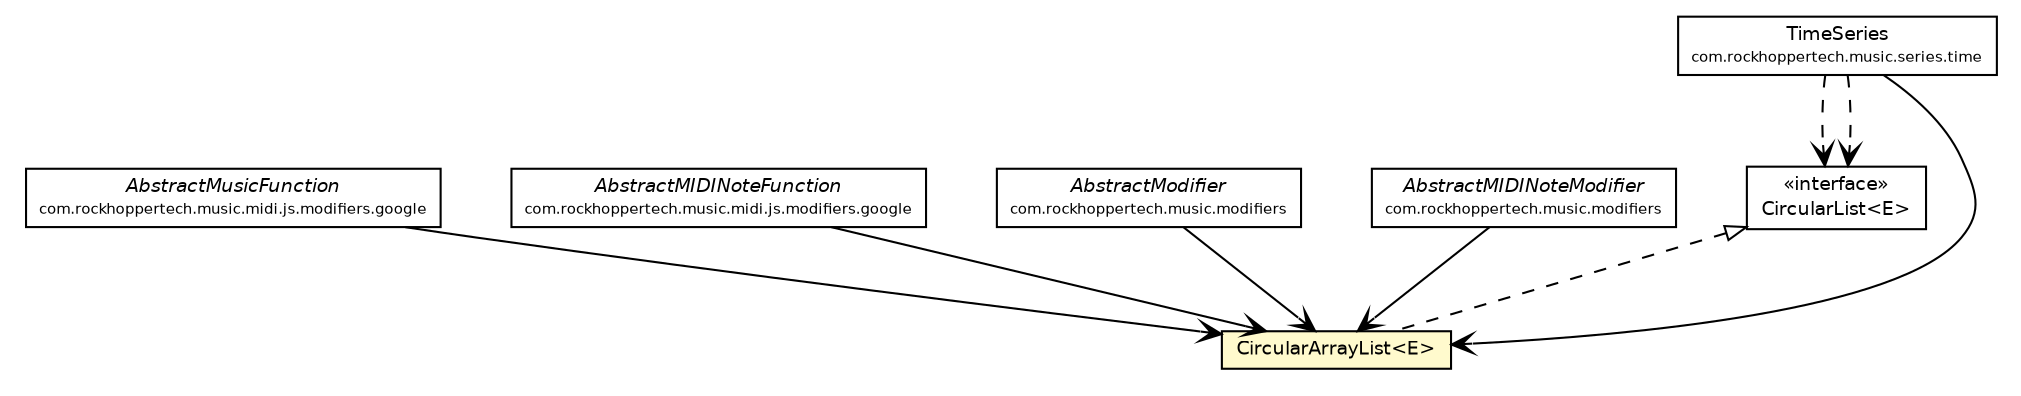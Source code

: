 #!/usr/local/bin/dot
#
# Class diagram 
# Generated by UMLGraph version R5_6-24-gf6e263 (http://www.umlgraph.org/)
#

digraph G {
	edge [fontname="Helvetica",fontsize=10,labelfontname="Helvetica",labelfontsize=10];
	node [fontname="Helvetica",fontsize=10,shape=plaintext];
	nodesep=0.25;
	ranksep=0.5;
	// com.rockhoppertech.collections.CircularList<E>
	c2880 [label=<<table title="com.rockhoppertech.collections.CircularList" border="0" cellborder="1" cellspacing="0" cellpadding="2" port="p" href="./CircularList.html">
		<tr><td><table border="0" cellspacing="0" cellpadding="1">
<tr><td align="center" balign="center"> &#171;interface&#187; </td></tr>
<tr><td align="center" balign="center"> CircularList&lt;E&gt; </td></tr>
		</table></td></tr>
		</table>>, URL="./CircularList.html", fontname="Helvetica", fontcolor="black", fontsize=9.0];
	// com.rockhoppertech.collections.CircularArrayList<E>
	c2882 [label=<<table title="com.rockhoppertech.collections.CircularArrayList" border="0" cellborder="1" cellspacing="0" cellpadding="2" port="p" bgcolor="lemonChiffon" href="./CircularArrayList.html">
		<tr><td><table border="0" cellspacing="0" cellpadding="1">
<tr><td align="center" balign="center"> CircularArrayList&lt;E&gt; </td></tr>
		</table></td></tr>
		</table>>, URL="./CircularArrayList.html", fontname="Helvetica", fontcolor="black", fontsize=9.0];
	// com.rockhoppertech.music.midi.js.modifiers.google.AbstractMusicFunction
	c2938 [label=<<table title="com.rockhoppertech.music.midi.js.modifiers.google.AbstractMusicFunction" border="0" cellborder="1" cellspacing="0" cellpadding="2" port="p" href="../music/midi/js/modifiers/google/AbstractMusicFunction.html">
		<tr><td><table border="0" cellspacing="0" cellpadding="1">
<tr><td align="center" balign="center"><font face="Helvetica-Oblique"> AbstractMusicFunction </font></td></tr>
<tr><td align="center" balign="center"><font point-size="7.0"> com.rockhoppertech.music.midi.js.modifiers.google </font></td></tr>
		</table></td></tr>
		</table>>, URL="../music/midi/js/modifiers/google/AbstractMusicFunction.html", fontname="Helvetica", fontcolor="black", fontsize=9.0];
	// com.rockhoppertech.music.midi.js.modifiers.google.AbstractMIDINoteFunction
	c2941 [label=<<table title="com.rockhoppertech.music.midi.js.modifiers.google.AbstractMIDINoteFunction" border="0" cellborder="1" cellspacing="0" cellpadding="2" port="p" href="../music/midi/js/modifiers/google/AbstractMIDINoteFunction.html">
		<tr><td><table border="0" cellspacing="0" cellpadding="1">
<tr><td align="center" balign="center"><font face="Helvetica-Oblique"> AbstractMIDINoteFunction </font></td></tr>
<tr><td align="center" balign="center"><font point-size="7.0"> com.rockhoppertech.music.midi.js.modifiers.google </font></td></tr>
		</table></td></tr>
		</table>>, URL="../music/midi/js/modifiers/google/AbstractMIDINoteFunction.html", fontname="Helvetica", fontcolor="black", fontsize=9.0];
	// com.rockhoppertech.music.modifiers.AbstractModifier
	c2962 [label=<<table title="com.rockhoppertech.music.modifiers.AbstractModifier" border="0" cellborder="1" cellspacing="0" cellpadding="2" port="p" href="../music/modifiers/AbstractModifier.html">
		<tr><td><table border="0" cellspacing="0" cellpadding="1">
<tr><td align="center" balign="center"><font face="Helvetica-Oblique"> AbstractModifier </font></td></tr>
<tr><td align="center" balign="center"><font point-size="7.0"> com.rockhoppertech.music.modifiers </font></td></tr>
		</table></td></tr>
		</table>>, URL="../music/modifiers/AbstractModifier.html", fontname="Helvetica", fontcolor="black", fontsize=9.0];
	// com.rockhoppertech.music.modifiers.AbstractMIDINoteModifier
	c2963 [label=<<table title="com.rockhoppertech.music.modifiers.AbstractMIDINoteModifier" border="0" cellborder="1" cellspacing="0" cellpadding="2" port="p" href="../music/modifiers/AbstractMIDINoteModifier.html">
		<tr><td><table border="0" cellspacing="0" cellpadding="1">
<tr><td align="center" balign="center"><font face="Helvetica-Oblique"> AbstractMIDINoteModifier </font></td></tr>
<tr><td align="center" balign="center"><font point-size="7.0"> com.rockhoppertech.music.modifiers </font></td></tr>
		</table></td></tr>
		</table>>, URL="../music/modifiers/AbstractMIDINoteModifier.html", fontname="Helvetica", fontcolor="black", fontsize=9.0];
	// com.rockhoppertech.music.series.time.TimeSeries
	c2970 [label=<<table title="com.rockhoppertech.music.series.time.TimeSeries" border="0" cellborder="1" cellspacing="0" cellpadding="2" port="p" href="../music/series/time/TimeSeries.html">
		<tr><td><table border="0" cellspacing="0" cellpadding="1">
<tr><td align="center" balign="center"> TimeSeries </td></tr>
<tr><td align="center" balign="center"><font point-size="7.0"> com.rockhoppertech.music.series.time </font></td></tr>
		</table></td></tr>
		</table>>, URL="../music/series/time/TimeSeries.html", fontname="Helvetica", fontcolor="black", fontsize=9.0];
	//com.rockhoppertech.collections.CircularArrayList<E> implements com.rockhoppertech.collections.CircularList<E>
	c2880:p -> c2882:p [dir=back,arrowtail=empty,style=dashed];
	// com.rockhoppertech.music.midi.js.modifiers.google.AbstractMusicFunction NAVASSOC com.rockhoppertech.collections.CircularArrayList<E>
	c2938:p -> c2882:p [taillabel="", label="", headlabel="", fontname="Helvetica", fontcolor="black", fontsize=10.0, color="black", arrowhead=open];
	// com.rockhoppertech.music.midi.js.modifiers.google.AbstractMIDINoteFunction NAVASSOC com.rockhoppertech.collections.CircularArrayList<E>
	c2941:p -> c2882:p [taillabel="", label="", headlabel="", fontname="Helvetica", fontcolor="black", fontsize=10.0, color="black", arrowhead=open];
	// com.rockhoppertech.music.modifiers.AbstractModifier NAVASSOC com.rockhoppertech.collections.CircularArrayList<E>
	c2962:p -> c2882:p [taillabel="", label="", headlabel="", fontname="Helvetica", fontcolor="black", fontsize=10.0, color="black", arrowhead=open];
	// com.rockhoppertech.music.modifiers.AbstractMIDINoteModifier NAVASSOC com.rockhoppertech.collections.CircularArrayList<E>
	c2963:p -> c2882:p [taillabel="", label="", headlabel="", fontname="Helvetica", fontcolor="black", fontsize=10.0, color="black", arrowhead=open];
	// com.rockhoppertech.music.series.time.TimeSeries NAVASSOC com.rockhoppertech.collections.CircularArrayList<E>
	c2970:p -> c2882:p [taillabel="", label="", headlabel="", fontname="Helvetica", fontcolor="black", fontsize=10.0, color="black", arrowhead=open];
	// com.rockhoppertech.music.series.time.TimeSeries DEPEND com.rockhoppertech.collections.CircularList<E>
	c2970:p -> c2880:p [taillabel="", label="", headlabel="", fontname="Helvetica", fontcolor="black", fontsize=10.0, color="black", arrowhead=open, style=dashed];
	// com.rockhoppertech.music.series.time.TimeSeries DEPEND com.rockhoppertech.collections.CircularList<E>
	c2970:p -> c2880:p [taillabel="", label="", headlabel="", fontname="Helvetica", fontcolor="black", fontsize=10.0, color="black", arrowhead=open, style=dashed];
}

